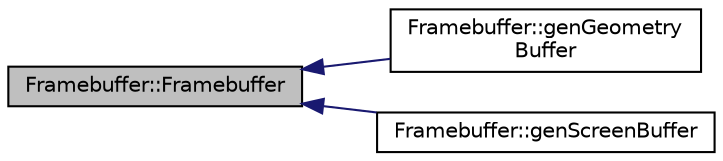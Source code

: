 digraph "Framebuffer::Framebuffer"
{
  edge [fontname="Helvetica",fontsize="10",labelfontname="Helvetica",labelfontsize="10"];
  node [fontname="Helvetica",fontsize="10",shape=record];
  rankdir="LR";
  Node1 [label="Framebuffer::Framebuffer",height=0.2,width=0.4,color="black", fillcolor="grey75", style="filled", fontcolor="black"];
  Node1 -> Node2 [dir="back",color="midnightblue",fontsize="10",style="solid",fontname="Helvetica"];
  Node2 [label="Framebuffer::genGeometry\lBuffer",height=0.2,width=0.4,color="black", fillcolor="white", style="filled",URL="$class_framebuffer.html#add4c1f7b2a3eb1eb007c297b0ac0d88d"];
  Node1 -> Node3 [dir="back",color="midnightblue",fontsize="10",style="solid",fontname="Helvetica"];
  Node3 [label="Framebuffer::genScreenBuffer",height=0.2,width=0.4,color="black", fillcolor="white", style="filled",URL="$class_framebuffer.html#a6df15a90817f9f0b364d8a9c2050f481"];
}
